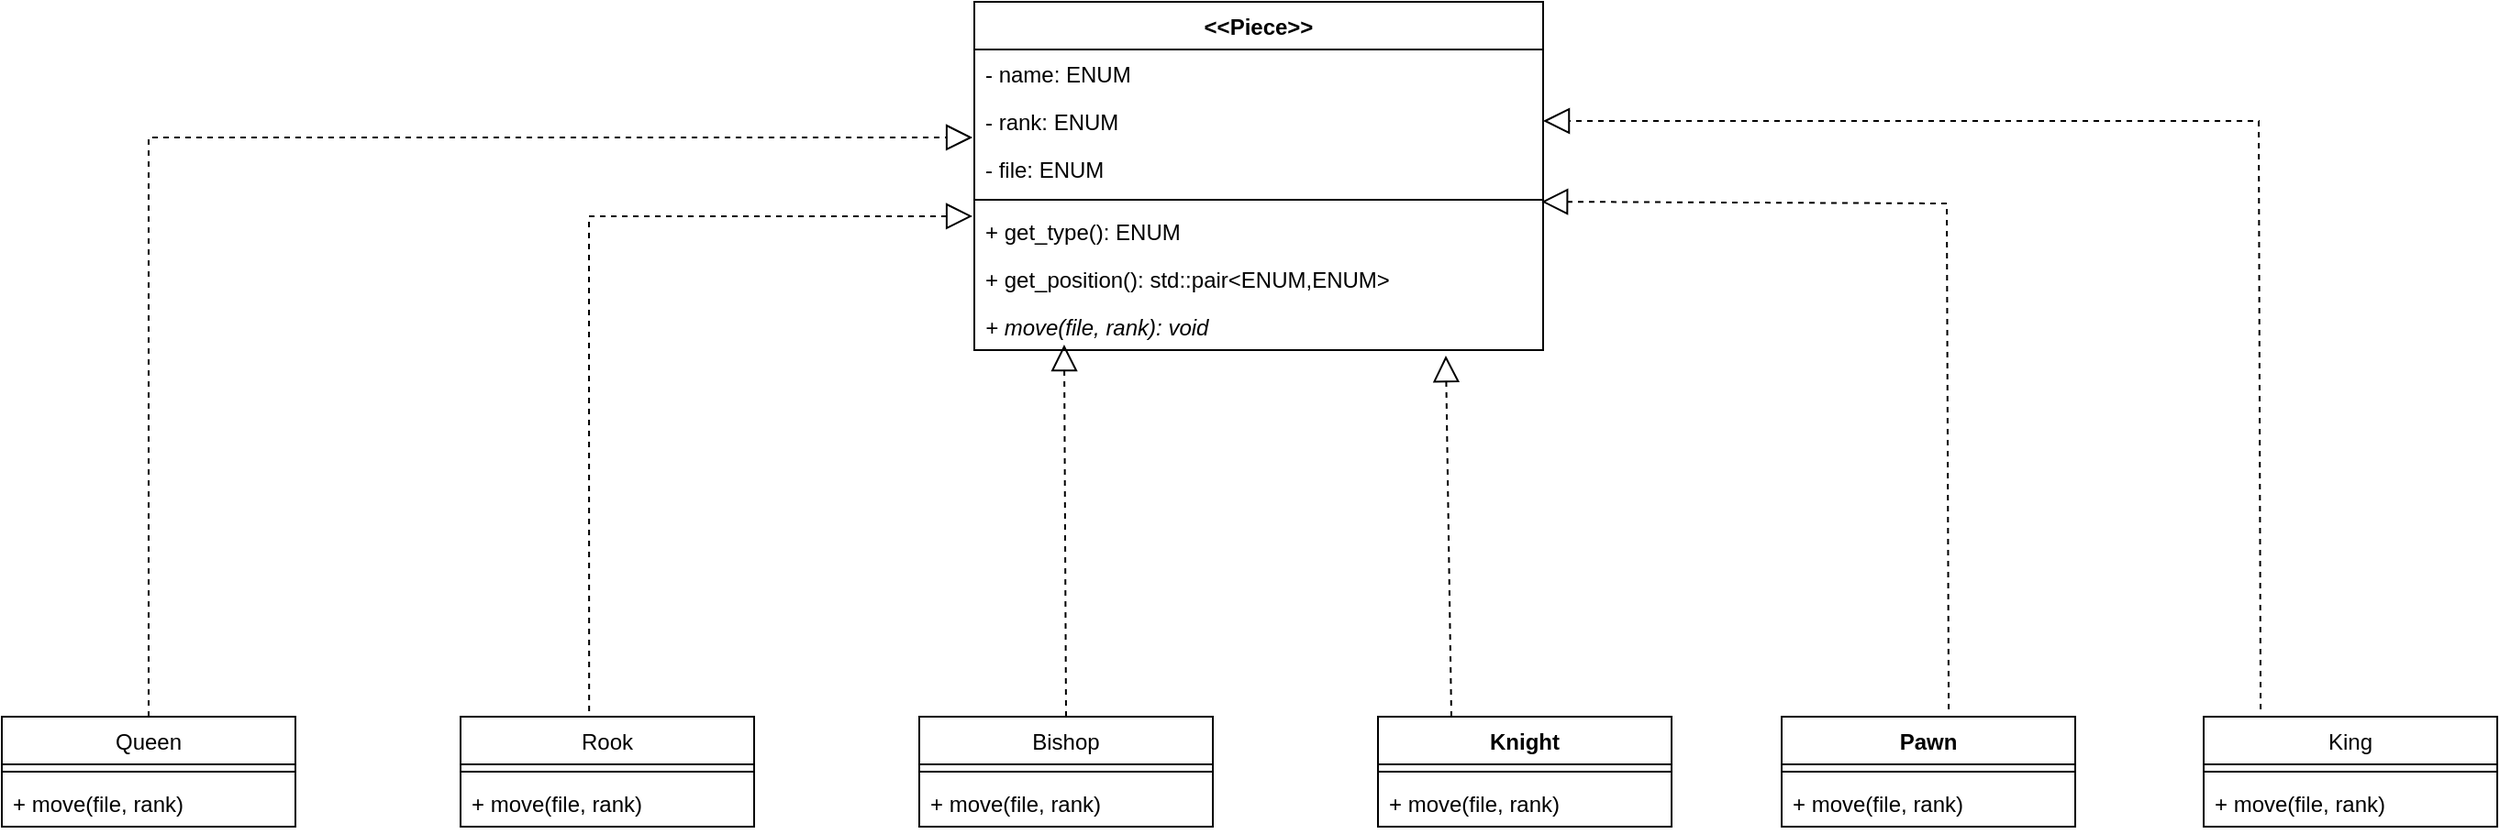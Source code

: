 <mxfile version="26.2.15">
  <diagram name="Page-1" id="5uCiO4QfS2uGB0vlUhbj">
    <mxGraphModel dx="2253" dy="2050" grid="1" gridSize="10" guides="1" tooltips="1" connect="1" arrows="1" fold="1" page="1" pageScale="1" pageWidth="827" pageHeight="1169" math="0" shadow="0">
      <root>
        <mxCell id="0" />
        <mxCell id="1" parent="0" />
        <mxCell id="zvKKlIT2h7DpZrGQL-7I-1" value="&amp;lt;&amp;lt;Piece&amp;gt;&amp;gt;" style="swimlane;fontStyle=1;align=center;verticalAlign=top;childLayout=stackLayout;horizontal=1;startSize=26;horizontalStack=0;resizeParent=1;resizeParentMax=0;resizeLast=0;collapsible=1;marginBottom=0;whiteSpace=wrap;html=1;" vertex="1" parent="1">
          <mxGeometry x="-90" y="-40" width="310" height="190" as="geometry" />
        </mxCell>
        <mxCell id="zvKKlIT2h7DpZrGQL-7I-2" value="- name: ENUM" style="text;strokeColor=none;fillColor=none;align=left;verticalAlign=top;spacingLeft=4;spacingRight=4;overflow=hidden;rotatable=0;points=[[0,0.5],[1,0.5]];portConstraint=eastwest;whiteSpace=wrap;html=1;" vertex="1" parent="zvKKlIT2h7DpZrGQL-7I-1">
          <mxGeometry y="26" width="310" height="26" as="geometry" />
        </mxCell>
        <mxCell id="zvKKlIT2h7DpZrGQL-7I-10" value="- rank: ENUM" style="text;strokeColor=none;fillColor=none;align=left;verticalAlign=top;spacingLeft=4;spacingRight=4;overflow=hidden;rotatable=0;points=[[0,0.5],[1,0.5]];portConstraint=eastwest;whiteSpace=wrap;html=1;" vertex="1" parent="zvKKlIT2h7DpZrGQL-7I-1">
          <mxGeometry y="52" width="310" height="26" as="geometry" />
        </mxCell>
        <mxCell id="zvKKlIT2h7DpZrGQL-7I-11" value="- file: ENUM" style="text;strokeColor=none;fillColor=none;align=left;verticalAlign=top;spacingLeft=4;spacingRight=4;overflow=hidden;rotatable=0;points=[[0,0.5],[1,0.5]];portConstraint=eastwest;whiteSpace=wrap;html=1;" vertex="1" parent="zvKKlIT2h7DpZrGQL-7I-1">
          <mxGeometry y="78" width="310" height="26" as="geometry" />
        </mxCell>
        <mxCell id="zvKKlIT2h7DpZrGQL-7I-3" value="" style="line;strokeWidth=1;fillColor=none;align=left;verticalAlign=middle;spacingTop=-1;spacingLeft=3;spacingRight=3;rotatable=0;labelPosition=right;points=[];portConstraint=eastwest;strokeColor=inherit;" vertex="1" parent="zvKKlIT2h7DpZrGQL-7I-1">
          <mxGeometry y="104" width="310" height="8" as="geometry" />
        </mxCell>
        <mxCell id="zvKKlIT2h7DpZrGQL-7I-4" value="+ get_type(): ENUM" style="text;strokeColor=none;fillColor=none;align=left;verticalAlign=top;spacingLeft=4;spacingRight=4;overflow=hidden;rotatable=0;points=[[0,0.5],[1,0.5]];portConstraint=eastwest;whiteSpace=wrap;html=1;" vertex="1" parent="zvKKlIT2h7DpZrGQL-7I-1">
          <mxGeometry y="112" width="310" height="26" as="geometry" />
        </mxCell>
        <mxCell id="zvKKlIT2h7DpZrGQL-7I-12" value="+ get_position(): std::pair&amp;lt;ENUM,ENUM&amp;gt;" style="text;strokeColor=none;fillColor=none;align=left;verticalAlign=top;spacingLeft=4;spacingRight=4;overflow=hidden;rotatable=0;points=[[0,0.5],[1,0.5]];portConstraint=eastwest;whiteSpace=wrap;html=1;" vertex="1" parent="zvKKlIT2h7DpZrGQL-7I-1">
          <mxGeometry y="138" width="310" height="26" as="geometry" />
        </mxCell>
        <mxCell id="zvKKlIT2h7DpZrGQL-7I-33" value="&lt;i&gt;+ move(file, rank): void&lt;/i&gt;" style="text;strokeColor=none;fillColor=none;align=left;verticalAlign=top;spacingLeft=4;spacingRight=4;overflow=hidden;rotatable=0;points=[[0,0.5],[1,0.5]];portConstraint=eastwest;whiteSpace=wrap;html=1;" vertex="1" parent="zvKKlIT2h7DpZrGQL-7I-1">
          <mxGeometry y="164" width="310" height="26" as="geometry" />
        </mxCell>
        <mxCell id="zvKKlIT2h7DpZrGQL-7I-6" value="Pawn&lt;div&gt;&lt;br&gt;&lt;/div&gt;" style="swimlane;fontStyle=1;align=center;verticalAlign=top;childLayout=stackLayout;horizontal=1;startSize=26;horizontalStack=0;resizeParent=1;resizeParentMax=0;resizeLast=0;collapsible=1;marginBottom=0;whiteSpace=wrap;html=1;" vertex="1" parent="1">
          <mxGeometry x="350" y="350" width="160" height="60" as="geometry" />
        </mxCell>
        <mxCell id="zvKKlIT2h7DpZrGQL-7I-8" value="" style="line;strokeWidth=1;fillColor=none;align=left;verticalAlign=middle;spacingTop=-1;spacingLeft=3;spacingRight=3;rotatable=0;labelPosition=right;points=[];portConstraint=eastwest;strokeColor=inherit;" vertex="1" parent="zvKKlIT2h7DpZrGQL-7I-6">
          <mxGeometry y="26" width="160" height="8" as="geometry" />
        </mxCell>
        <mxCell id="zvKKlIT2h7DpZrGQL-7I-51" value="+ move(file, rank)" style="text;strokeColor=none;fillColor=none;align=left;verticalAlign=top;spacingLeft=4;spacingRight=4;overflow=hidden;rotatable=0;points=[[0,0.5],[1,0.5]];portConstraint=eastwest;whiteSpace=wrap;html=1;" vertex="1" parent="zvKKlIT2h7DpZrGQL-7I-6">
          <mxGeometry y="34" width="160" height="26" as="geometry" />
        </mxCell>
        <mxCell id="zvKKlIT2h7DpZrGQL-7I-13" value="&lt;div&gt;Knight&lt;/div&gt;" style="swimlane;fontStyle=1;align=center;verticalAlign=top;childLayout=stackLayout;horizontal=1;startSize=26;horizontalStack=0;resizeParent=1;resizeParentMax=0;resizeLast=0;collapsible=1;marginBottom=0;whiteSpace=wrap;html=1;" vertex="1" parent="1">
          <mxGeometry x="130" y="350" width="160" height="60" as="geometry" />
        </mxCell>
        <mxCell id="zvKKlIT2h7DpZrGQL-7I-15" value="" style="line;strokeWidth=1;fillColor=none;align=left;verticalAlign=middle;spacingTop=-1;spacingLeft=3;spacingRight=3;rotatable=0;labelPosition=right;points=[];portConstraint=eastwest;strokeColor=inherit;" vertex="1" parent="zvKKlIT2h7DpZrGQL-7I-13">
          <mxGeometry y="26" width="160" height="8" as="geometry" />
        </mxCell>
        <mxCell id="zvKKlIT2h7DpZrGQL-7I-50" value="+ move(file, rank)" style="text;strokeColor=none;fillColor=none;align=left;verticalAlign=top;spacingLeft=4;spacingRight=4;overflow=hidden;rotatable=0;points=[[0,0.5],[1,0.5]];portConstraint=eastwest;whiteSpace=wrap;html=1;" vertex="1" parent="zvKKlIT2h7DpZrGQL-7I-13">
          <mxGeometry y="34" width="160" height="26" as="geometry" />
        </mxCell>
        <mxCell id="zvKKlIT2h7DpZrGQL-7I-17" value="&lt;span style=&quot;font-weight: 400;&quot;&gt;Bishop&lt;/span&gt;" style="swimlane;fontStyle=1;align=center;verticalAlign=top;childLayout=stackLayout;horizontal=1;startSize=26;horizontalStack=0;resizeParent=1;resizeParentMax=0;resizeLast=0;collapsible=1;marginBottom=0;whiteSpace=wrap;html=1;" vertex="1" parent="1">
          <mxGeometry x="-120" y="350" width="160" height="60" as="geometry" />
        </mxCell>
        <mxCell id="zvKKlIT2h7DpZrGQL-7I-19" value="" style="line;strokeWidth=1;fillColor=none;align=left;verticalAlign=middle;spacingTop=-1;spacingLeft=3;spacingRight=3;rotatable=0;labelPosition=right;points=[];portConstraint=eastwest;strokeColor=inherit;" vertex="1" parent="zvKKlIT2h7DpZrGQL-7I-17">
          <mxGeometry y="26" width="160" height="8" as="geometry" />
        </mxCell>
        <mxCell id="zvKKlIT2h7DpZrGQL-7I-49" value="+ move(file, rank)" style="text;strokeColor=none;fillColor=none;align=left;verticalAlign=top;spacingLeft=4;spacingRight=4;overflow=hidden;rotatable=0;points=[[0,0.5],[1,0.5]];portConstraint=eastwest;whiteSpace=wrap;html=1;" vertex="1" parent="zvKKlIT2h7DpZrGQL-7I-17">
          <mxGeometry y="34" width="160" height="26" as="geometry" />
        </mxCell>
        <mxCell id="zvKKlIT2h7DpZrGQL-7I-21" value="&lt;span style=&quot;font-weight: 400;&quot;&gt;Rook&lt;/span&gt;" style="swimlane;fontStyle=1;align=center;verticalAlign=top;childLayout=stackLayout;horizontal=1;startSize=26;horizontalStack=0;resizeParent=1;resizeParentMax=0;resizeLast=0;collapsible=1;marginBottom=0;whiteSpace=wrap;html=1;" vertex="1" parent="1">
          <mxGeometry x="-370" y="350" width="160" height="60" as="geometry" />
        </mxCell>
        <mxCell id="zvKKlIT2h7DpZrGQL-7I-23" value="" style="line;strokeWidth=1;fillColor=none;align=left;verticalAlign=middle;spacingTop=-1;spacingLeft=3;spacingRight=3;rotatable=0;labelPosition=right;points=[];portConstraint=eastwest;strokeColor=inherit;" vertex="1" parent="zvKKlIT2h7DpZrGQL-7I-21">
          <mxGeometry y="26" width="160" height="8" as="geometry" />
        </mxCell>
        <mxCell id="zvKKlIT2h7DpZrGQL-7I-48" value="+ move(file, rank)" style="text;strokeColor=none;fillColor=none;align=left;verticalAlign=top;spacingLeft=4;spacingRight=4;overflow=hidden;rotatable=0;points=[[0,0.5],[1,0.5]];portConstraint=eastwest;whiteSpace=wrap;html=1;" vertex="1" parent="zvKKlIT2h7DpZrGQL-7I-21">
          <mxGeometry y="34" width="160" height="26" as="geometry" />
        </mxCell>
        <mxCell id="zvKKlIT2h7DpZrGQL-7I-25" value="&lt;span style=&quot;font-weight: 400;&quot;&gt;Queen&lt;/span&gt;" style="swimlane;fontStyle=1;align=center;verticalAlign=top;childLayout=stackLayout;horizontal=1;startSize=26;horizontalStack=0;resizeParent=1;resizeParentMax=0;resizeLast=0;collapsible=1;marginBottom=0;whiteSpace=wrap;html=1;" vertex="1" parent="1">
          <mxGeometry x="-620" y="350" width="160" height="60" as="geometry" />
        </mxCell>
        <mxCell id="zvKKlIT2h7DpZrGQL-7I-27" value="" style="line;strokeWidth=1;fillColor=none;align=left;verticalAlign=middle;spacingTop=-1;spacingLeft=3;spacingRight=3;rotatable=0;labelPosition=right;points=[];portConstraint=eastwest;strokeColor=inherit;" vertex="1" parent="zvKKlIT2h7DpZrGQL-7I-25">
          <mxGeometry y="26" width="160" height="8" as="geometry" />
        </mxCell>
        <mxCell id="zvKKlIT2h7DpZrGQL-7I-28" value="+ move(file, rank)" style="text;strokeColor=none;fillColor=none;align=left;verticalAlign=top;spacingLeft=4;spacingRight=4;overflow=hidden;rotatable=0;points=[[0,0.5],[1,0.5]];portConstraint=eastwest;whiteSpace=wrap;html=1;" vertex="1" parent="zvKKlIT2h7DpZrGQL-7I-25">
          <mxGeometry y="34" width="160" height="26" as="geometry" />
        </mxCell>
        <mxCell id="zvKKlIT2h7DpZrGQL-7I-29" value="&lt;span style=&quot;font-weight: 400;&quot;&gt;King&lt;/span&gt;" style="swimlane;fontStyle=1;align=center;verticalAlign=top;childLayout=stackLayout;horizontal=1;startSize=26;horizontalStack=0;resizeParent=1;resizeParentMax=0;resizeLast=0;collapsible=1;marginBottom=0;whiteSpace=wrap;html=1;" vertex="1" parent="1">
          <mxGeometry x="580" y="350" width="160" height="60" as="geometry" />
        </mxCell>
        <mxCell id="zvKKlIT2h7DpZrGQL-7I-31" value="" style="line;strokeWidth=1;fillColor=none;align=left;verticalAlign=middle;spacingTop=-1;spacingLeft=3;spacingRight=3;rotatable=0;labelPosition=right;points=[];portConstraint=eastwest;strokeColor=inherit;" vertex="1" parent="zvKKlIT2h7DpZrGQL-7I-29">
          <mxGeometry y="26" width="160" height="8" as="geometry" />
        </mxCell>
        <mxCell id="zvKKlIT2h7DpZrGQL-7I-52" value="+ move(file, rank)" style="text;strokeColor=none;fillColor=none;align=left;verticalAlign=top;spacingLeft=4;spacingRight=4;overflow=hidden;rotatable=0;points=[[0,0.5],[1,0.5]];portConstraint=eastwest;whiteSpace=wrap;html=1;" vertex="1" parent="zvKKlIT2h7DpZrGQL-7I-29">
          <mxGeometry y="34" width="160" height="26" as="geometry" />
        </mxCell>
        <mxCell id="zvKKlIT2h7DpZrGQL-7I-41" value="" style="endArrow=block;dashed=1;endFill=0;endSize=12;html=1;rounded=0;entryX=-0.003;entryY=0.846;entryDx=0;entryDy=0;entryPerimeter=0;exitX=0.5;exitY=0;exitDx=0;exitDy=0;" edge="1" parent="1" source="zvKKlIT2h7DpZrGQL-7I-25" target="zvKKlIT2h7DpZrGQL-7I-10">
          <mxGeometry width="160" relative="1" as="geometry">
            <mxPoint x="-573" y="210" as="sourcePoint" />
            <mxPoint x="-413" y="210" as="targetPoint" />
            <Array as="points">
              <mxPoint x="-540" y="34" />
            </Array>
          </mxGeometry>
        </mxCell>
        <mxCell id="zvKKlIT2h7DpZrGQL-7I-43" value="" style="endArrow=block;dashed=1;endFill=0;endSize=12;html=1;rounded=0;entryX=-0.003;entryY=0.192;entryDx=0;entryDy=0;entryPerimeter=0;exitX=0.438;exitY=-0.05;exitDx=0;exitDy=0;exitPerimeter=0;" edge="1" parent="1" source="zvKKlIT2h7DpZrGQL-7I-21" target="zvKKlIT2h7DpZrGQL-7I-4">
          <mxGeometry width="160" relative="1" as="geometry">
            <mxPoint x="-670" y="476" as="sourcePoint" />
            <mxPoint x="-221" y="160" as="targetPoint" />
            <Array as="points">
              <mxPoint x="-300" y="77" />
            </Array>
          </mxGeometry>
        </mxCell>
        <mxCell id="zvKKlIT2h7DpZrGQL-7I-44" value="" style="endArrow=block;dashed=1;endFill=0;endSize=12;html=1;rounded=0;entryX=0.158;entryY=0.885;entryDx=0;entryDy=0;entryPerimeter=0;exitX=0.5;exitY=0;exitDx=0;exitDy=0;" edge="1" parent="1" source="zvKKlIT2h7DpZrGQL-7I-17" target="zvKKlIT2h7DpZrGQL-7I-33">
          <mxGeometry width="160" relative="1" as="geometry">
            <mxPoint x="-460" y="806" as="sourcePoint" />
            <mxPoint x="-11" y="490" as="targetPoint" />
            <Array as="points" />
          </mxGeometry>
        </mxCell>
        <mxCell id="zvKKlIT2h7DpZrGQL-7I-45" value="" style="endArrow=block;dashed=1;endFill=0;endSize=12;html=1;rounded=0;entryX=0.829;entryY=1.115;entryDx=0;entryDy=0;entryPerimeter=0;exitX=0.25;exitY=0;exitDx=0;exitDy=0;" edge="1" parent="1" source="zvKKlIT2h7DpZrGQL-7I-13" target="zvKKlIT2h7DpZrGQL-7I-33">
          <mxGeometry width="160" relative="1" as="geometry">
            <mxPoint x="167" y="340" as="sourcePoint" />
            <mxPoint x="160" y="220" as="targetPoint" />
            <Array as="points" />
          </mxGeometry>
        </mxCell>
        <mxCell id="zvKKlIT2h7DpZrGQL-7I-46" value="" style="endArrow=block;dashed=1;endFill=0;endSize=12;html=1;rounded=0;entryX=0.997;entryY=-0.115;entryDx=0;entryDy=0;entryPerimeter=0;exitX=0.569;exitY=-0.067;exitDx=0;exitDy=0;exitPerimeter=0;" edge="1" parent="1" source="zvKKlIT2h7DpZrGQL-7I-6" target="zvKKlIT2h7DpZrGQL-7I-4">
          <mxGeometry width="160" relative="1" as="geometry">
            <mxPoint x="440" y="340" as="sourcePoint" />
            <mxPoint x="649" y="70" as="targetPoint" />
            <Array as="points">
              <mxPoint x="440" y="70" />
            </Array>
          </mxGeometry>
        </mxCell>
        <mxCell id="zvKKlIT2h7DpZrGQL-7I-47" value="" style="endArrow=block;dashed=1;endFill=0;endSize=12;html=1;rounded=0;entryX=1;entryY=0.5;entryDx=0;entryDy=0;exitX=0.194;exitY=-0.067;exitDx=0;exitDy=0;exitPerimeter=0;" edge="1" parent="1" source="zvKKlIT2h7DpZrGQL-7I-29" target="zvKKlIT2h7DpZrGQL-7I-10">
          <mxGeometry width="160" relative="1" as="geometry">
            <mxPoint x="610" y="336" as="sourcePoint" />
            <mxPoint x="1059" y="20" as="targetPoint" />
            <Array as="points">
              <mxPoint x="610" y="25" />
            </Array>
          </mxGeometry>
        </mxCell>
      </root>
    </mxGraphModel>
  </diagram>
</mxfile>
